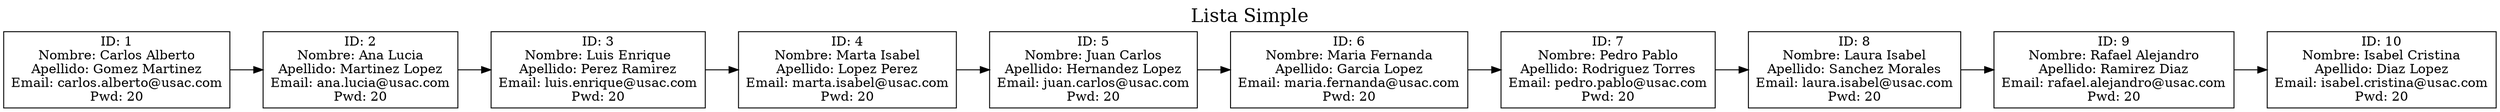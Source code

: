 digraph G {
  rankdir=LR;
  node [shape=record, height=.1];
  label="Lista Simple";
  labelloc=top;
  fontsize=20;
node0 [label="{ID: 1\nNombre: Carlos Alberto\nApellido: Gomez Martinez\nEmail: carlos.alberto@usac.com\nPwd: 20}"]
node1 [label="{ID: 2\nNombre: Ana Lucia\nApellido: Martinez Lopez\nEmail: ana.lucia@usac.com\nPwd: 20}"]
node2 [label="{ID: 3\nNombre: Luis Enrique\nApellido: Perez Ramirez\nEmail: luis.enrique@usac.com\nPwd: 20}"]
node3 [label="{ID: 4\nNombre: Marta Isabel\nApellido: Lopez Perez\nEmail: marta.isabel@usac.com\nPwd: 20}"]
node4 [label="{ID: 5\nNombre: Juan Carlos\nApellido: Hernandez Lopez\nEmail: juan.carlos@usac.com\nPwd: 20}"]
node5 [label="{ID: 6\nNombre: Maria Fernanda\nApellido: Garcia Lopez\nEmail: maria.fernanda@usac.com\nPwd: 20}"]
node6 [label="{ID: 7\nNombre: Pedro Pablo\nApellido: Rodriguez Torres\nEmail: pedro.pablo@usac.com\nPwd: 20}"]
node7 [label="{ID: 8\nNombre: Laura Isabel\nApellido: Sanchez Morales\nEmail: laura.isabel@usac.com\nPwd: 20}"]
node8 [label="{ID: 9\nNombre: Rafael Alejandro\nApellido: Ramirez Diaz\nEmail: rafael.alejandro@usac.com\nPwd: 20}"]
node9 [label="{ID: 10\nNombre: Isabel Cristina\nApellido: Diaz Lopez\nEmail: isabel.cristina@usac.com\nPwd: 20}"]
node0 -> node1;
node1 -> node2;
node2 -> node3;
node3 -> node4;
node4 -> node5;
node5 -> node6;
node6 -> node7;
node7 -> node8;
node8 -> node9;
}